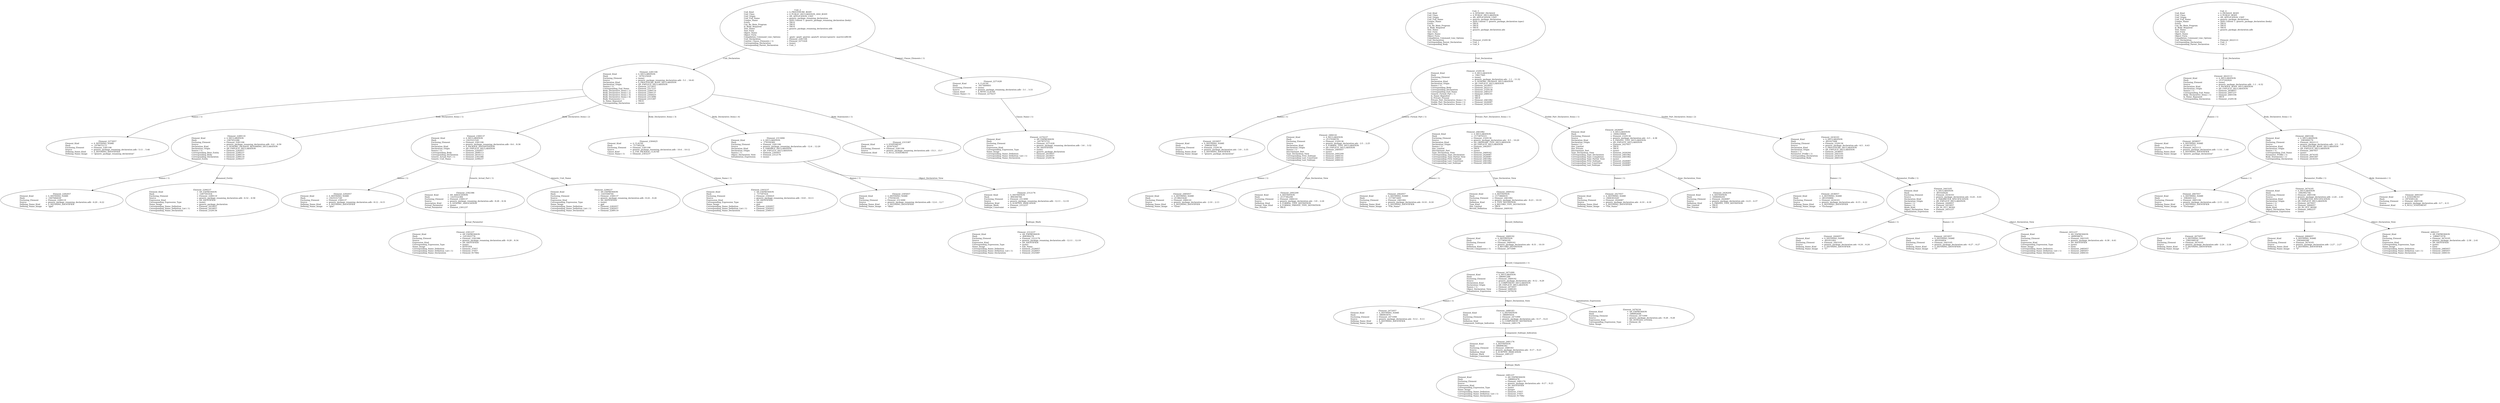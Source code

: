 digraph "generic_package_renaming_declaration.adt" {
  Unit_2 -> Element_2281106
      [ label=Unit_Declaration ];
  Unit_2 -> Element_2271428
      [ label="Context_Clause_Elements ( 1)" ];
  Unit_2
      [ label=<<TABLE BORDER="0" CELLBORDER="0" CELLSPACING="0" CELLPADDING="0"> 
          <TR><TD COLSPAN="3">Unit_2</TD></TR>
          <TR><TD ALIGN="LEFT">Unit_Kind   </TD><TD> = </TD><TD ALIGN="LEFT">A_PROCEDURE_BODY</TD></TR>
          <TR><TD ALIGN="LEFT">Unit_Class   </TD><TD> = </TD><TD ALIGN="LEFT">A_PUBLIC_DECLARATION_AND_BODY</TD></TR>
          <TR><TD ALIGN="LEFT">Unit_Origin   </TD><TD> = </TD><TD ALIGN="LEFT">AN_APPLICATION_UNIT</TD></TR>
          <TR><TD ALIGN="LEFT">Unit_Full_Name    </TD><TD> = </TD><TD ALIGN="LEFT">generic_package_renaming_declaration</TD></TR>
          <TR><TD ALIGN="LEFT">Unique_Name   </TD><TD> = </TD><TD ALIGN="LEFT">ASIS Context 1: generic_package_renaming_declaration (body)</TD></TR>
          <TR><TD ALIGN="LEFT">Exists  </TD><TD> = </TD><TD ALIGN="LEFT">TRUE</TD></TR>
          <TR><TD ALIGN="LEFT">Can_Be_Main_Program     </TD><TD> = </TD><TD ALIGN="LEFT">TRUE</TD></TR>
          <TR><TD ALIGN="LEFT">Is_Body_Required     </TD><TD> = </TD><TD ALIGN="LEFT">TRUE</TD></TR>
          <TR><TD ALIGN="LEFT">Text_Name   </TD><TD> = </TD><TD ALIGN="LEFT">generic_package_renaming_declaration.adb</TD></TR>
          <TR><TD ALIGN="LEFT">Text_Form   </TD><TD> = </TD><TD ALIGN="LEFT"></TD></TR>
          <TR><TD ALIGN="LEFT">Object_Name   </TD><TD> = </TD><TD ALIGN="LEFT"></TD></TR>
          <TR><TD ALIGN="LEFT">Object_Form   </TD><TD> = </TD><TD ALIGN="LEFT"></TD></TR>
          <TR><TD ALIGN="LEFT">Compilation_Command_Line_Options         </TD><TD> = </TD><TD ALIGN="LEFT">-gnatc -gnatt -gnatws -gnatyN -mtune=generic -march=x86-64</TD></TR>
          <TR><TD ALIGN="LEFT">Unit_Declaration     </TD><TD> = </TD><TD ALIGN="LEFT">Element_2281106</TD></TR>
          <TR><TD ALIGN="LEFT">Context_Clause_Elements ( 1)        </TD><TD> = </TD><TD ALIGN="LEFT">Element_2271428</TD></TR>
          <TR><TD ALIGN="LEFT">Corresponding_Declaration       </TD><TD> = </TD><TD ALIGN="LEFT">(none)</TD></TR>
          <TR><TD ALIGN="LEFT">Corresponding_Parent_Declaration         </TD><TD> = </TD><TD ALIGN="LEFT">Unit_1</TD></TR>
          </TABLE>> ];
  Element_2271428 -> Element_2270237
      [ label="Clause_Name ( 1)" ];
  Element_2271428
      [ label=<<TABLE BORDER="0" CELLBORDER="0" CELLSPACING="0" CELLPADDING="0"> 
          <TR><TD COLSPAN="3">Element_2271428</TD></TR>
          <TR><TD ALIGN="LEFT">Element_Kind    </TD><TD> = </TD><TD ALIGN="LEFT">A_CLAUSE</TD></TR>
          <TR><TD ALIGN="LEFT">Hash  </TD><TD> = </TD><TD ALIGN="LEFT"> 1617609493</TD></TR>
          <TR><TD ALIGN="LEFT">Enclosing_Element     </TD><TD> = </TD><TD ALIGN="LEFT">(none)</TD></TR>
          <TR><TD ALIGN="LEFT">Source  </TD><TD> = </TD><TD ALIGN="LEFT">generic_package_renaming_declaration.adb - 3:1 .. 3:33</TD></TR>
          <TR><TD ALIGN="LEFT">Clause_Kind   </TD><TD> = </TD><TD ALIGN="LEFT">A_WITH_CLAUSE</TD></TR>
          <TR><TD ALIGN="LEFT">Clause_Name ( 1)     </TD><TD> = </TD><TD ALIGN="LEFT">Element_2270237</TD></TR>
          </TABLE>> ];
  Element_2270237
      [ label=<<TABLE BORDER="0" CELLBORDER="0" CELLSPACING="0" CELLPADDING="0"> 
          <TR><TD COLSPAN="3">Element_2270237</TD></TR>
          <TR><TD ALIGN="LEFT">Element_Kind    </TD><TD> = </TD><TD ALIGN="LEFT">AN_EXPRESSION</TD></TR>
          <TR><TD ALIGN="LEFT">Hash  </TD><TD> = </TD><TD ALIGN="LEFT"> 1617875733</TD></TR>
          <TR><TD ALIGN="LEFT">Enclosing_Element     </TD><TD> = </TD><TD ALIGN="LEFT">Element_2271428</TD></TR>
          <TR><TD ALIGN="LEFT">Source  </TD><TD> = </TD><TD ALIGN="LEFT">generic_package_renaming_declaration.adb - 3:6 .. 3:32</TD></TR>
          <TR><TD ALIGN="LEFT">Expression_Kind    </TD><TD> = </TD><TD ALIGN="LEFT">AN_IDENTIFIER</TD></TR>
          <TR><TD ALIGN="LEFT">Corresponding_Expression_Type        </TD><TD> = </TD><TD ALIGN="LEFT">(none)</TD></TR>
          <TR><TD ALIGN="LEFT">Name_Image   </TD><TD> = </TD><TD ALIGN="LEFT">generic_package_declaration</TD></TR>
          <TR><TD ALIGN="LEFT">Corresponding_Name_Definition        </TD><TD> = </TD><TD ALIGN="LEFT">Element_2410057</TD></TR>
          <TR><TD ALIGN="LEFT">Corresponding_Name_Definition_List ( 1)          </TD><TD> = </TD><TD ALIGN="LEFT">Element_2410057</TD></TR>
          <TR><TD ALIGN="LEFT">Corresponding_Name_Declaration        </TD><TD> = </TD><TD ALIGN="LEFT">Element_2329136</TD></TR>
          </TABLE>> ];
  Element_2281106 -> Element_2273057
      [ label="Names ( 1)" ];
  Element_2281106 -> Element_2289119
      [ label="Body_Declarative_Items ( 1)" ];
  Element_2281106 -> Element_2300137
      [ label="Body_Declarative_Items ( 2)" ];
  Element_2281106 -> Element_2304425
      [ label="Body_Declarative_Items ( 3)" ];
  Element_2281106 -> Element_2313090
      [ label="Body_Declarative_Items ( 4)" ];
  Element_2281106 -> Element_2315387
      [ label="Body_Statements ( 1)" ];
  Element_2281106
      [ label=<<TABLE BORDER="0" CELLBORDER="0" CELLSPACING="0" CELLPADDING="0"> 
          <TR><TD COLSPAN="3">Element_2281106</TD></TR>
          <TR><TD ALIGN="LEFT">Element_Kind    </TD><TD> = </TD><TD ALIGN="LEFT">A_DECLARATION</TD></TR>
          <TR><TD ALIGN="LEFT">Hash  </TD><TD> = </TD><TD ALIGN="LEFT"> 1479125029</TD></TR>
          <TR><TD ALIGN="LEFT">Enclosing_Element     </TD><TD> = </TD><TD ALIGN="LEFT">(none)</TD></TR>
          <TR><TD ALIGN="LEFT">Source  </TD><TD> = </TD><TD ALIGN="LEFT">generic_package_renaming_declaration.adb - 5:1 .. 16:41</TD></TR>
          <TR><TD ALIGN="LEFT">Declaration_Kind     </TD><TD> = </TD><TD ALIGN="LEFT">A_PROCEDURE_BODY_DECLARATION</TD></TR>
          <TR><TD ALIGN="LEFT">Declaration_Origin     </TD><TD> = </TD><TD ALIGN="LEFT">AN_EXPLICIT_DECLARATION</TD></TR>
          <TR><TD ALIGN="LEFT">Names ( 1)   </TD><TD> = </TD><TD ALIGN="LEFT">Element_2273057</TD></TR>
          <TR><TD ALIGN="LEFT">Corresponding_End_Name      </TD><TD> = </TD><TD ALIGN="LEFT">Element_2317237</TD></TR>
          <TR><TD ALIGN="LEFT">Body_Declarative_Items ( 1)       </TD><TD> = </TD><TD ALIGN="LEFT">Element_2289119</TD></TR>
          <TR><TD ALIGN="LEFT">Body_Declarative_Items ( 2)       </TD><TD> = </TD><TD ALIGN="LEFT">Element_2300137</TD></TR>
          <TR><TD ALIGN="LEFT">Body_Declarative_Items ( 3)       </TD><TD> = </TD><TD ALIGN="LEFT">Element_2304425</TD></TR>
          <TR><TD ALIGN="LEFT">Body_Declarative_Items ( 4)       </TD><TD> = </TD><TD ALIGN="LEFT">Element_2313090</TD></TR>
          <TR><TD ALIGN="LEFT">Body_Statements ( 1)      </TD><TD> = </TD><TD ALIGN="LEFT">Element_2315387</TD></TR>
          <TR><TD ALIGN="LEFT">Is_Name_Repeated     </TD><TD> = </TD><TD ALIGN="LEFT">TRUE</TD></TR>
          <TR><TD ALIGN="LEFT">Corresponding_Declaration       </TD><TD> = </TD><TD ALIGN="LEFT">(none)</TD></TR>
          </TABLE>> ];
  Element_2273057
      [ label=<<TABLE BORDER="0" CELLBORDER="0" CELLSPACING="0" CELLPADDING="0"> 
          <TR><TD COLSPAN="3">Element_2273057</TD></TR>
          <TR><TD ALIGN="LEFT">Element_Kind    </TD><TD> = </TD><TD ALIGN="LEFT">A_DEFINING_NAME</TD></TR>
          <TR><TD ALIGN="LEFT">Hash  </TD><TD> = </TD><TD ALIGN="LEFT"> 1479075173</TD></TR>
          <TR><TD ALIGN="LEFT">Enclosing_Element     </TD><TD> = </TD><TD ALIGN="LEFT">Element_2281106</TD></TR>
          <TR><TD ALIGN="LEFT">Source  </TD><TD> = </TD><TD ALIGN="LEFT">generic_package_renaming_declaration.adb - 5:11 .. 5:46</TD></TR>
          <TR><TD ALIGN="LEFT">Defining_Name_Kind     </TD><TD> = </TD><TD ALIGN="LEFT">A_DEFINING_IDENTIFIER</TD></TR>
          <TR><TD ALIGN="LEFT">Defining_Name_Image     </TD><TD> = </TD><TD ALIGN="LEFT">"generic_package_renaming_declaration"</TD></TR>
          </TABLE>> ];
  Element_2289119 -> Element_2282057
      [ label="Names ( 1)" ];
  Element_2289119 -> Element_2290237
      [ label=Renamed_Entity ];
  Element_2289119
      [ label=<<TABLE BORDER="0" CELLBORDER="0" CELLSPACING="0" CELLPADDING="0"> 
          <TR><TD COLSPAN="3">Element_2289119</TD></TR>
          <TR><TD ALIGN="LEFT">Element_Kind    </TD><TD> = </TD><TD ALIGN="LEFT">A_DECLARATION</TD></TR>
          <TR><TD ALIGN="LEFT">Hash  </TD><TD> = </TD><TD ALIGN="LEFT">-1407652286</TD></TR>
          <TR><TD ALIGN="LEFT">Enclosing_Element     </TD><TD> = </TD><TD ALIGN="LEFT">Element_2281106</TD></TR>
          <TR><TD ALIGN="LEFT">Source  </TD><TD> = </TD><TD ALIGN="LEFT">generic_package_renaming_declaration.adb - 6:4 .. 6:59</TD></TR>
          <TR><TD ALIGN="LEFT">Declaration_Kind     </TD><TD> = </TD><TD ALIGN="LEFT">A_GENERIC_PACKAGE_RENAMING_DECLARATION</TD></TR>
          <TR><TD ALIGN="LEFT">Declaration_Origin     </TD><TD> = </TD><TD ALIGN="LEFT">AN_EXPLICIT_DECLARATION</TD></TR>
          <TR><TD ALIGN="LEFT">Names ( 1)   </TD><TD> = </TD><TD ALIGN="LEFT">Element_2282057</TD></TR>
          <TR><TD ALIGN="LEFT">Corresponding_Base_Entity       </TD><TD> = </TD><TD ALIGN="LEFT">Element_2290237</TD></TR>
          <TR><TD ALIGN="LEFT">Corresponding_Body     </TD><TD> = </TD><TD ALIGN="LEFT">Element_2289119</TD></TR>
          <TR><TD ALIGN="LEFT">Corresponding_Declaration       </TD><TD> = </TD><TD ALIGN="LEFT">Element_2289119</TD></TR>
          <TR><TD ALIGN="LEFT">Renamed_Entity    </TD><TD> = </TD><TD ALIGN="LEFT">Element_2290237</TD></TR>
          </TABLE>> ];
  Element_2282057
      [ label=<<TABLE BORDER="0" CELLBORDER="0" CELLSPACING="0" CELLPADDING="0"> 
          <TR><TD COLSPAN="3">Element_2282057</TD></TR>
          <TR><TD ALIGN="LEFT">Element_Kind    </TD><TD> = </TD><TD ALIGN="LEFT">A_DEFINING_NAME</TD></TR>
          <TR><TD ALIGN="LEFT">Hash  </TD><TD> = </TD><TD ALIGN="LEFT">-1407684030</TD></TR>
          <TR><TD ALIGN="LEFT">Enclosing_Element     </TD><TD> = </TD><TD ALIGN="LEFT">Element_2289119</TD></TR>
          <TR><TD ALIGN="LEFT">Source  </TD><TD> = </TD><TD ALIGN="LEFT">generic_package_renaming_declaration.adb - 6:20 .. 6:22</TD></TR>
          <TR><TD ALIGN="LEFT">Defining_Name_Kind     </TD><TD> = </TD><TD ALIGN="LEFT">A_DEFINING_IDENTIFIER</TD></TR>
          <TR><TD ALIGN="LEFT">Defining_Name_Image     </TD><TD> = </TD><TD ALIGN="LEFT">"gpd"</TD></TR>
          </TABLE>> ];
  Element_2290237
      [ label=<<TABLE BORDER="0" CELLBORDER="0" CELLSPACING="0" CELLPADDING="0"> 
          <TR><TD COLSPAN="3">Element_2290237</TD></TR>
          <TR><TD ALIGN="LEFT">Element_Kind    </TD><TD> = </TD><TD ALIGN="LEFT">AN_EXPRESSION</TD></TR>
          <TR><TD ALIGN="LEFT">Hash  </TD><TD> = </TD><TD ALIGN="LEFT">-1407591934</TD></TR>
          <TR><TD ALIGN="LEFT">Enclosing_Element     </TD><TD> = </TD><TD ALIGN="LEFT">Element_2289119</TD></TR>
          <TR><TD ALIGN="LEFT">Source  </TD><TD> = </TD><TD ALIGN="LEFT">generic_package_renaming_declaration.adb - 6:32 .. 6:58</TD></TR>
          <TR><TD ALIGN="LEFT">Expression_Kind    </TD><TD> = </TD><TD ALIGN="LEFT">AN_IDENTIFIER</TD></TR>
          <TR><TD ALIGN="LEFT">Corresponding_Expression_Type        </TD><TD> = </TD><TD ALIGN="LEFT">(none)</TD></TR>
          <TR><TD ALIGN="LEFT">Name_Image   </TD><TD> = </TD><TD ALIGN="LEFT">generic_package_declaration</TD></TR>
          <TR><TD ALIGN="LEFT">Corresponding_Name_Definition        </TD><TD> = </TD><TD ALIGN="LEFT">Element_2410057</TD></TR>
          <TR><TD ALIGN="LEFT">Corresponding_Name_Definition_List ( 1)          </TD><TD> = </TD><TD ALIGN="LEFT">Element_2410057</TD></TR>
          <TR><TD ALIGN="LEFT">Corresponding_Name_Declaration        </TD><TD> = </TD><TD ALIGN="LEFT">Element_2329136</TD></TR>
          </TABLE>> ];
  Element_2300137 -> Element_2292057
      [ label="Names ( 1)" ];
  Element_2300137 -> Element_2302386
      [ label="Generic_Actual_Part ( 1)" ];
  Element_2300137 -> Element_2299237
      [ label=Generic_Unit_Name ];
  Element_2300137
      [ label=<<TABLE BORDER="0" CELLBORDER="0" CELLSPACING="0" CELLPADDING="0"> 
          <TR><TD COLSPAN="3">Element_2300137</TD></TR>
          <TR><TD ALIGN="LEFT">Element_Kind    </TD><TD> = </TD><TD ALIGN="LEFT">A_DECLARATION</TD></TR>
          <TR><TD ALIGN="LEFT">Hash  </TD><TD> = </TD><TD ALIGN="LEFT">-1425521520</TD></TR>
          <TR><TD ALIGN="LEFT">Enclosing_Element     </TD><TD> = </TD><TD ALIGN="LEFT">Element_2281106</TD></TR>
          <TR><TD ALIGN="LEFT">Source  </TD><TD> = </TD><TD ALIGN="LEFT">generic_package_renaming_declaration.adb - 8:4 .. 8:36</TD></TR>
          <TR><TD ALIGN="LEFT">Declaration_Kind     </TD><TD> = </TD><TD ALIGN="LEFT">A_PACKAGE_INSTANTIATION</TD></TR>
          <TR><TD ALIGN="LEFT">Declaration_Origin     </TD><TD> = </TD><TD ALIGN="LEFT">AN_EXPLICIT_DECLARATION</TD></TR>
          <TR><TD ALIGN="LEFT">Names ( 1)   </TD><TD> = </TD><TD ALIGN="LEFT">Element_2292057</TD></TR>
          <TR><TD ALIGN="LEFT">Corresponding_Body     </TD><TD> = </TD><TD ALIGN="LEFT">Element_2699113</TD></TR>
          <TR><TD ALIGN="LEFT">Corresponding_Declaration       </TD><TD> = </TD><TD ALIGN="LEFT">Element_2610112</TD></TR>
          <TR><TD ALIGN="LEFT">Generic_Actual_Part ( 1)       </TD><TD> = </TD><TD ALIGN="LEFT">Element_2302386</TD></TR>
          <TR><TD ALIGN="LEFT">Generic_Unit_Name     </TD><TD> = </TD><TD ALIGN="LEFT">Element_2299237</TD></TR>
          </TABLE>> ];
  Element_2292057
      [ label=<<TABLE BORDER="0" CELLBORDER="0" CELLSPACING="0" CELLPADDING="0"> 
          <TR><TD COLSPAN="3">Element_2292057</TD></TR>
          <TR><TD ALIGN="LEFT">Element_Kind    </TD><TD> = </TD><TD ALIGN="LEFT">A_DEFINING_NAME</TD></TR>
          <TR><TD ALIGN="LEFT">Hash  </TD><TD> = </TD><TD ALIGN="LEFT">-1425531728</TD></TR>
          <TR><TD ALIGN="LEFT">Enclosing_Element     </TD><TD> = </TD><TD ALIGN="LEFT">Element_2300137</TD></TR>
          <TR><TD ALIGN="LEFT">Source  </TD><TD> = </TD><TD ALIGN="LEFT">generic_package_renaming_declaration.adb - 8:12 .. 8:15</TD></TR>
          <TR><TD ALIGN="LEFT">Defining_Name_Kind     </TD><TD> = </TD><TD ALIGN="LEFT">A_DEFINING_IDENTIFIER</TD></TR>
          <TR><TD ALIGN="LEFT">Defining_Name_Image     </TD><TD> = </TD><TD ALIGN="LEFT">"gint"</TD></TR>
          </TABLE>> ];
  Element_2299237
      [ label=<<TABLE BORDER="0" CELLBORDER="0" CELLSPACING="0" CELLPADDING="0"> 
          <TR><TD COLSPAN="3">Element_2299237</TD></TR>
          <TR><TD ALIGN="LEFT">Element_Kind    </TD><TD> = </TD><TD ALIGN="LEFT">AN_EXPRESSION</TD></TR>
          <TR><TD ALIGN="LEFT">Hash  </TD><TD> = </TD><TD ALIGN="LEFT">-1425508704</TD></TR>
          <TR><TD ALIGN="LEFT">Enclosing_Element     </TD><TD> = </TD><TD ALIGN="LEFT">Element_2300137</TD></TR>
          <TR><TD ALIGN="LEFT">Source  </TD><TD> = </TD><TD ALIGN="LEFT">generic_package_renaming_declaration.adb - 8:24 .. 8:26</TD></TR>
          <TR><TD ALIGN="LEFT">Expression_Kind    </TD><TD> = </TD><TD ALIGN="LEFT">AN_IDENTIFIER</TD></TR>
          <TR><TD ALIGN="LEFT">Corresponding_Expression_Type        </TD><TD> = </TD><TD ALIGN="LEFT">(none)</TD></TR>
          <TR><TD ALIGN="LEFT">Name_Image   </TD><TD> = </TD><TD ALIGN="LEFT">gpd</TD></TR>
          <TR><TD ALIGN="LEFT">Corresponding_Name_Definition        </TD><TD> = </TD><TD ALIGN="LEFT">Element_2282057</TD></TR>
          <TR><TD ALIGN="LEFT">Corresponding_Name_Definition_List ( 1)          </TD><TD> = </TD><TD ALIGN="LEFT">Element_2282057</TD></TR>
          <TR><TD ALIGN="LEFT">Corresponding_Name_Declaration        </TD><TD> = </TD><TD ALIGN="LEFT">Element_2289119</TD></TR>
          </TABLE>> ];
  Element_2302386 -> Element_2301237
      [ label=Actual_Parameter ];
  Element_2302386
      [ label=<<TABLE BORDER="0" CELLBORDER="0" CELLSPACING="0" CELLPADDING="0"> 
          <TR><TD COLSPAN="3">Element_2302386</TD></TR>
          <TR><TD ALIGN="LEFT">Element_Kind    </TD><TD> = </TD><TD ALIGN="LEFT">AN_ASSOCIATION</TD></TR>
          <TR><TD ALIGN="LEFT">Hash  </TD><TD> = </TD><TD ALIGN="LEFT">-1425522384</TD></TR>
          <TR><TD ALIGN="LEFT">Enclosing_Element     </TD><TD> = </TD><TD ALIGN="LEFT">Element_2300137</TD></TR>
          <TR><TD ALIGN="LEFT">Source  </TD><TD> = </TD><TD ALIGN="LEFT">generic_package_renaming_declaration.adb - 8:28 .. 8:34</TD></TR>
          <TR><TD ALIGN="LEFT">Association_Kind     </TD><TD> = </TD><TD ALIGN="LEFT">A_GENERIC_ASSOCIATION</TD></TR>
          <TR><TD ALIGN="LEFT">Formal_Parameter     </TD><TD> = </TD><TD ALIGN="LEFT">(none)</TD></TR>
          <TR><TD ALIGN="LEFT">Actual_Parameter     </TD><TD> = </TD><TD ALIGN="LEFT">Element_2301237</TD></TR>
          </TABLE>> ];
  Element_2301237
      [ label=<<TABLE BORDER="0" CELLBORDER="0" CELLSPACING="0" CELLPADDING="0"> 
          <TR><TD COLSPAN="3">Element_2301237</TD></TR>
          <TR><TD ALIGN="LEFT">Element_Kind    </TD><TD> = </TD><TD ALIGN="LEFT">AN_EXPRESSION</TD></TR>
          <TR><TD ALIGN="LEFT">Hash  </TD><TD> = </TD><TD ALIGN="LEFT">-1412925776</TD></TR>
          <TR><TD ALIGN="LEFT">Enclosing_Element     </TD><TD> = </TD><TD ALIGN="LEFT">Element_2302386</TD></TR>
          <TR><TD ALIGN="LEFT">Source  </TD><TD> = </TD><TD ALIGN="LEFT">generic_package_renaming_declaration.adb - 8:28 .. 8:34</TD></TR>
          <TR><TD ALIGN="LEFT">Expression_Kind    </TD><TD> = </TD><TD ALIGN="LEFT">AN_IDENTIFIER</TD></TR>
          <TR><TD ALIGN="LEFT">Corresponding_Expression_Type        </TD><TD> = </TD><TD ALIGN="LEFT">(none)</TD></TR>
          <TR><TD ALIGN="LEFT">Name_Image   </TD><TD> = </TD><TD ALIGN="LEFT">INTEGER</TD></TR>
          <TR><TD ALIGN="LEFT">Corresponding_Name_Definition        </TD><TD> = </TD><TD ALIGN="LEFT">Element_37057</TD></TR>
          <TR><TD ALIGN="LEFT">Corresponding_Name_Definition_List ( 1)          </TD><TD> = </TD><TD ALIGN="LEFT">Element_37057</TD></TR>
          <TR><TD ALIGN="LEFT">Corresponding_Name_Declaration        </TD><TD> = </TD><TD ALIGN="LEFT">Element_917082</TD></TR>
          </TABLE>> ];
  Element_2304425 -> Element_2303237
      [ label="Clause_Name ( 1)" ];
  Element_2304425
      [ label=<<TABLE BORDER="0" CELLBORDER="0" CELLSPACING="0" CELLPADDING="0"> 
          <TR><TD COLSPAN="3">Element_2304425</TD></TR>
          <TR><TD ALIGN="LEFT">Element_Kind    </TD><TD> = </TD><TD ALIGN="LEFT">A_CLAUSE</TD></TR>
          <TR><TD ALIGN="LEFT">Hash  </TD><TD> = </TD><TD ALIGN="LEFT"> 717395236</TD></TR>
          <TR><TD ALIGN="LEFT">Enclosing_Element     </TD><TD> = </TD><TD ALIGN="LEFT">Element_2281106</TD></TR>
          <TR><TD ALIGN="LEFT">Source  </TD><TD> = </TD><TD ALIGN="LEFT">generic_package_renaming_declaration.adb - 10:4 .. 10:12</TD></TR>
          <TR><TD ALIGN="LEFT">Clause_Kind   </TD><TD> = </TD><TD ALIGN="LEFT">A_USE_PACKAGE_CLAUSE</TD></TR>
          <TR><TD ALIGN="LEFT">Clause_Name ( 1)     </TD><TD> = </TD><TD ALIGN="LEFT">Element_2303237</TD></TR>
          </TABLE>> ];
  Element_2303237
      [ label=<<TABLE BORDER="0" CELLBORDER="0" CELLSPACING="0" CELLPADDING="0"> 
          <TR><TD COLSPAN="3">Element_2303237</TD></TR>
          <TR><TD ALIGN="LEFT">Element_Kind    </TD><TD> = </TD><TD ALIGN="LEFT">AN_EXPRESSION</TD></TR>
          <TR><TD ALIGN="LEFT">Hash  </TD><TD> = </TD><TD ALIGN="LEFT"> 717397416</TD></TR>
          <TR><TD ALIGN="LEFT">Enclosing_Element     </TD><TD> = </TD><TD ALIGN="LEFT">Element_2304425</TD></TR>
          <TR><TD ALIGN="LEFT">Source  </TD><TD> = </TD><TD ALIGN="LEFT">generic_package_renaming_declaration.adb - 10:8 .. 10:11</TD></TR>
          <TR><TD ALIGN="LEFT">Expression_Kind    </TD><TD> = </TD><TD ALIGN="LEFT">AN_IDENTIFIER</TD></TR>
          <TR><TD ALIGN="LEFT">Corresponding_Expression_Type        </TD><TD> = </TD><TD ALIGN="LEFT">(none)</TD></TR>
          <TR><TD ALIGN="LEFT">Name_Image   </TD><TD> = </TD><TD ALIGN="LEFT">gint</TD></TR>
          <TR><TD ALIGN="LEFT">Corresponding_Name_Definition        </TD><TD> = </TD><TD ALIGN="LEFT">Element_2292057</TD></TR>
          <TR><TD ALIGN="LEFT">Corresponding_Name_Definition_List ( 1)          </TD><TD> = </TD><TD ALIGN="LEFT">Element_2292057</TD></TR>
          <TR><TD ALIGN="LEFT">Corresponding_Name_Declaration        </TD><TD> = </TD><TD ALIGN="LEFT">Element_2300137</TD></TR>
          </TABLE>> ];
  Element_2313090 -> Element_2305057
      [ label="Names ( 1)" ];
  Element_2313090 -> Element_2312176
      [ label=Object_Declaration_View ];
  Element_2313090
      [ label=<<TABLE BORDER="0" CELLBORDER="0" CELLSPACING="0" CELLPADDING="0"> 
          <TR><TD COLSPAN="3">Element_2313090</TD></TR>
          <TR><TD ALIGN="LEFT">Element_Kind    </TD><TD> = </TD><TD ALIGN="LEFT">A_DECLARATION</TD></TR>
          <TR><TD ALIGN="LEFT">Hash  </TD><TD> = </TD><TD ALIGN="LEFT"> 179356369</TD></TR>
          <TR><TD ALIGN="LEFT">Enclosing_Element     </TD><TD> = </TD><TD ALIGN="LEFT">Element_2281106</TD></TR>
          <TR><TD ALIGN="LEFT">Source  </TD><TD> = </TD><TD ALIGN="LEFT">generic_package_renaming_declaration.adb - 12:4 .. 12:20</TD></TR>
          <TR><TD ALIGN="LEFT">Declaration_Kind     </TD><TD> = </TD><TD ALIGN="LEFT">A_VARIABLE_DECLARATION</TD></TR>
          <TR><TD ALIGN="LEFT">Declaration_Origin     </TD><TD> = </TD><TD ALIGN="LEFT">AN_EXPLICIT_DECLARATION</TD></TR>
          <TR><TD ALIGN="LEFT">Names ( 1)   </TD><TD> = </TD><TD ALIGN="LEFT">Element_2305057</TD></TR>
          <TR><TD ALIGN="LEFT">Object_Declaration_View      </TD><TD> = </TD><TD ALIGN="LEFT">Element_2312176</TD></TR>
          <TR><TD ALIGN="LEFT">Initialization_Expression       </TD><TD> = </TD><TD ALIGN="LEFT">(none)</TD></TR>
          </TABLE>> ];
  Element_2305057
      [ label=<<TABLE BORDER="0" CELLBORDER="0" CELLSPACING="0" CELLPADDING="0"> 
          <TR><TD COLSPAN="3">Element_2305057</TD></TR>
          <TR><TD ALIGN="LEFT">Element_Kind    </TD><TD> = </TD><TD ALIGN="LEFT">A_DEFINING_NAME</TD></TR>
          <TR><TD ALIGN="LEFT">Hash  </TD><TD> = </TD><TD ALIGN="LEFT"> 179356105</TD></TR>
          <TR><TD ALIGN="LEFT">Enclosing_Element     </TD><TD> = </TD><TD ALIGN="LEFT">Element_2313090</TD></TR>
          <TR><TD ALIGN="LEFT">Source  </TD><TD> = </TD><TD ALIGN="LEFT">generic_package_renaming_declaration.adb - 12:4 .. 12:7</TD></TR>
          <TR><TD ALIGN="LEFT">Defining_Name_Kind     </TD><TD> = </TD><TD ALIGN="LEFT">A_DEFINING_IDENTIFIER</TD></TR>
          <TR><TD ALIGN="LEFT">Defining_Name_Image     </TD><TD> = </TD><TD ALIGN="LEFT">"data"</TD></TR>
          </TABLE>> ];
  Element_2312176 -> Element_2312237
      [ label=Subtype_Mark ];
  Element_2312176
      [ label=<<TABLE BORDER="0" CELLBORDER="0" CELLSPACING="0" CELLPADDING="0"> 
          <TR><TD COLSPAN="3">Element_2312176</TD></TR>
          <TR><TD ALIGN="LEFT">Element_Kind    </TD><TD> = </TD><TD ALIGN="LEFT">A_DEFINITION</TD></TR>
          <TR><TD ALIGN="LEFT">Hash  </TD><TD> = </TD><TD ALIGN="LEFT">-894384766</TD></TR>
          <TR><TD ALIGN="LEFT">Enclosing_Element     </TD><TD> = </TD><TD ALIGN="LEFT">Element_2313090</TD></TR>
          <TR><TD ALIGN="LEFT">Source  </TD><TD> = </TD><TD ALIGN="LEFT">generic_package_renaming_declaration.adb - 12:11 .. 12:19</TD></TR>
          <TR><TD ALIGN="LEFT">Definition_Kind    </TD><TD> = </TD><TD ALIGN="LEFT">A_SUBTYPE_INDICATION</TD></TR>
          <TR><TD ALIGN="LEFT">Subtype_Mark    </TD><TD> = </TD><TD ALIGN="LEFT">Element_2312237</TD></TR>
          <TR><TD ALIGN="LEFT">Subtype_Constraint     </TD><TD> = </TD><TD ALIGN="LEFT">(none)</TD></TR>
          </TABLE>> ];
  Element_2312237
      [ label=<<TABLE BORDER="0" CELLBORDER="0" CELLSPACING="0" CELLPADDING="0"> 
          <TR><TD COLSPAN="3">Element_2312237</TD></TR>
          <TR><TD ALIGN="LEFT">Element_Kind    </TD><TD> = </TD><TD ALIGN="LEFT">AN_EXPRESSION</TD></TR>
          <TR><TD ALIGN="LEFT">Hash  </TD><TD> = </TD><TD ALIGN="LEFT">-894384278</TD></TR>
          <TR><TD ALIGN="LEFT">Enclosing_Element     </TD><TD> = </TD><TD ALIGN="LEFT">Element_2312176</TD></TR>
          <TR><TD ALIGN="LEFT">Source  </TD><TD> = </TD><TD ALIGN="LEFT">generic_package_renaming_declaration.adb - 12:11 .. 12:19</TD></TR>
          <TR><TD ALIGN="LEFT">Expression_Kind    </TD><TD> = </TD><TD ALIGN="LEFT">AN_IDENTIFIER</TD></TR>
          <TR><TD ALIGN="LEFT">Corresponding_Expression_Type        </TD><TD> = </TD><TD ALIGN="LEFT">(none)</TD></TR>
          <TR><TD ALIGN="LEFT">Name_Image   </TD><TD> = </TD><TD ALIGN="LEFT">File_Name</TD></TR>
          <TR><TD ALIGN="LEFT">Corresponding_Name_Definition        </TD><TD> = </TD><TD ALIGN="LEFT">Element_2526057</TD></TR>
          <TR><TD ALIGN="LEFT">Corresponding_Name_Definition_List ( 1)          </TD><TD> = </TD><TD ALIGN="LEFT">Element_2526057</TD></TR>
          <TR><TD ALIGN="LEFT">Corresponding_Name_Declaration        </TD><TD> = </TD><TD ALIGN="LEFT">Element_2525087</TD></TR>
          </TABLE>> ];
  Element_2315387
      [ label=<<TABLE BORDER="0" CELLBORDER="0" CELLSPACING="0" CELLPADDING="0"> 
          <TR><TD COLSPAN="3">Element_2315387</TD></TR>
          <TR><TD ALIGN="LEFT">Element_Kind    </TD><TD> = </TD><TD ALIGN="LEFT">A_STATEMENT</TD></TR>
          <TR><TD ALIGN="LEFT">Hash  </TD><TD> = </TD><TD ALIGN="LEFT"> 425074307</TD></TR>
          <TR><TD ALIGN="LEFT">Enclosing_Element     </TD><TD> = </TD><TD ALIGN="LEFT">Element_2281106</TD></TR>
          <TR><TD ALIGN="LEFT">Source  </TD><TD> = </TD><TD ALIGN="LEFT">generic_package_renaming_declaration.adb - 15:3 .. 15:7</TD></TR>
          <TR><TD ALIGN="LEFT">Statement_Kind    </TD><TD> = </TD><TD ALIGN="LEFT">A_NULL_STATEMENT</TD></TR>
          </TABLE>> ];
  Unit_3 -> Element_2329136
      [ label=Unit_Declaration ];
  Unit_3
      [ label=<<TABLE BORDER="0" CELLBORDER="0" CELLSPACING="0" CELLPADDING="0"> 
          <TR><TD COLSPAN="3">Unit_3</TD></TR>
          <TR><TD ALIGN="LEFT">Unit_Kind   </TD><TD> = </TD><TD ALIGN="LEFT">A_GENERIC_PACKAGE</TD></TR>
          <TR><TD ALIGN="LEFT">Unit_Class   </TD><TD> = </TD><TD ALIGN="LEFT">A_PUBLIC_DECLARATION</TD></TR>
          <TR><TD ALIGN="LEFT">Unit_Origin   </TD><TD> = </TD><TD ALIGN="LEFT">AN_APPLICATION_UNIT</TD></TR>
          <TR><TD ALIGN="LEFT">Unit_Full_Name    </TD><TD> = </TD><TD ALIGN="LEFT">generic_package_declaration</TD></TR>
          <TR><TD ALIGN="LEFT">Unique_Name   </TD><TD> = </TD><TD ALIGN="LEFT">ASIS Context 1: generic_package_declaration (spec)</TD></TR>
          <TR><TD ALIGN="LEFT">Exists  </TD><TD> = </TD><TD ALIGN="LEFT">TRUE</TD></TR>
          <TR><TD ALIGN="LEFT">Can_Be_Main_Program     </TD><TD> = </TD><TD ALIGN="LEFT">TRUE</TD></TR>
          <TR><TD ALIGN="LEFT">Is_Body_Required     </TD><TD> = </TD><TD ALIGN="LEFT">TRUE</TD></TR>
          <TR><TD ALIGN="LEFT">Text_Name   </TD><TD> = </TD><TD ALIGN="LEFT">generic_package_declaration.ads</TD></TR>
          <TR><TD ALIGN="LEFT">Text_Form   </TD><TD> = </TD><TD ALIGN="LEFT"></TD></TR>
          <TR><TD ALIGN="LEFT">Object_Name   </TD><TD> = </TD><TD ALIGN="LEFT"></TD></TR>
          <TR><TD ALIGN="LEFT">Object_Form   </TD><TD> = </TD><TD ALIGN="LEFT"></TD></TR>
          <TR><TD ALIGN="LEFT">Compilation_Command_Line_Options         </TD><TD> = </TD><TD ALIGN="LEFT"></TD></TR>
          <TR><TD ALIGN="LEFT">Unit_Declaration     </TD><TD> = </TD><TD ALIGN="LEFT">Element_2329136</TD></TR>
          <TR><TD ALIGN="LEFT">Corresponding_Parent_Declaration         </TD><TD> = </TD><TD ALIGN="LEFT">Unit_1</TD></TR>
          <TR><TD ALIGN="LEFT">Corresponding_Body     </TD><TD> = </TD><TD ALIGN="LEFT">Unit_4</TD></TR>
          </TABLE>> ];
  Element_2329136 -> Element_2410057
      [ label="Names ( 1)" ];
  Element_2329136 -> Element_2484141
      [ label="Generic_Formal_Part ( 1)" ];
  Element_2329136 -> Element_2461082
      [ label="Private_Part_Declarative_Items ( 1)" ];
  Element_2329136 -> Element_2426087
      [ label="Visible_Part_Declarative_Items ( 1)" ];
  Element_2329136 -> Element_2434103
      [ label="Visible_Part_Declarative_Items ( 2)" ];
  Element_2329136
      [ label=<<TABLE BORDER="0" CELLBORDER="0" CELLSPACING="0" CELLPADDING="0"> 
          <TR><TD COLSPAN="3">Element_2329136</TD></TR>
          <TR><TD ALIGN="LEFT">Element_Kind    </TD><TD> = </TD><TD ALIGN="LEFT">A_DECLARATION</TD></TR>
          <TR><TD ALIGN="LEFT">Hash  </TD><TD> = </TD><TD ALIGN="LEFT"> 10617565</TD></TR>
          <TR><TD ALIGN="LEFT">Enclosing_Element     </TD><TD> = </TD><TD ALIGN="LEFT">(none)</TD></TR>
          <TR><TD ALIGN="LEFT">Source  </TD><TD> = </TD><TD ALIGN="LEFT">generic_package_declaration.ads - 1:1 .. 11:32</TD></TR>
          <TR><TD ALIGN="LEFT">Declaration_Kind     </TD><TD> = </TD><TD ALIGN="LEFT">A_GENERIC_PACKAGE_DECLARATION</TD></TR>
          <TR><TD ALIGN="LEFT">Declaration_Origin     </TD><TD> = </TD><TD ALIGN="LEFT">AN_EXPLICIT_DECLARATION</TD></TR>
          <TR><TD ALIGN="LEFT">Names ( 1)   </TD><TD> = </TD><TD ALIGN="LEFT">Element_2410057</TD></TR>
          <TR><TD ALIGN="LEFT">Corresponding_Body     </TD><TD> = </TD><TD ALIGN="LEFT">Element_2622113</TD></TR>
          <TR><TD ALIGN="LEFT">Corresponding_Declaration       </TD><TD> = </TD><TD ALIGN="LEFT">Element_2329136</TD></TR>
          <TR><TD ALIGN="LEFT">Corresponding_End_Name      </TD><TD> = </TD><TD ALIGN="LEFT">Element_2483237</TD></TR>
          <TR><TD ALIGN="LEFT">Generic_Formal_Part ( 1)       </TD><TD> = </TD><TD ALIGN="LEFT">Element_2484141</TD></TR>
          <TR><TD ALIGN="LEFT">Is_Name_Repeated     </TD><TD> = </TD><TD ALIGN="LEFT">TRUE</TD></TR>
          <TR><TD ALIGN="LEFT">Is_Private_Present     </TD><TD> = </TD><TD ALIGN="LEFT">TRUE</TD></TR>
          <TR><TD ALIGN="LEFT">Private_Part_Declarative_Items ( 1)         </TD><TD> = </TD><TD ALIGN="LEFT">Element_2461082</TD></TR>
          <TR><TD ALIGN="LEFT">Visible_Part_Declarative_Items ( 1)         </TD><TD> = </TD><TD ALIGN="LEFT">Element_2426087</TD></TR>
          <TR><TD ALIGN="LEFT">Visible_Part_Declarative_Items ( 2)         </TD><TD> = </TD><TD ALIGN="LEFT">Element_2434103</TD></TR>
          </TABLE>> ];
  Element_2484141 -> Element_2485057
      [ label="Names ( 1)" ];
  Element_2484141 -> Element_2492209
      [ label=Type_Declaration_View ];
  Element_2484141
      [ label=<<TABLE BORDER="0" CELLBORDER="0" CELLSPACING="0" CELLPADDING="0"> 
          <TR><TD COLSPAN="3">Element_2484141</TD></TR>
          <TR><TD ALIGN="LEFT">Element_Kind    </TD><TD> = </TD><TD ALIGN="LEFT">A_DECLARATION</TD></TR>
          <TR><TD ALIGN="LEFT">Hash  </TD><TD> = </TD><TD ALIGN="LEFT">-2137938578</TD></TR>
          <TR><TD ALIGN="LEFT">Enclosing_Element     </TD><TD> = </TD><TD ALIGN="LEFT">Element_2329136</TD></TR>
          <TR><TD ALIGN="LEFT">Source  </TD><TD> = </TD><TD ALIGN="LEFT">generic_package_declaration.ads - 2:5 .. 2:25</TD></TR>
          <TR><TD ALIGN="LEFT">Declaration_Kind     </TD><TD> = </TD><TD ALIGN="LEFT">A_FORMAL_TYPE_DECLARATION</TD></TR>
          <TR><TD ALIGN="LEFT">Declaration_Origin     </TD><TD> = </TD><TD ALIGN="LEFT">AN_EXPLICIT_DECLARATION</TD></TR>
          <TR><TD ALIGN="LEFT">Names ( 1)   </TD><TD> = </TD><TD ALIGN="LEFT">Element_2485057</TD></TR>
          <TR><TD ALIGN="LEFT">Discriminant_Part     </TD><TD> = </TD><TD ALIGN="LEFT">(none)</TD></TR>
          <TR><TD ALIGN="LEFT">Type_Declaration_View      </TD><TD> = </TD><TD ALIGN="LEFT">Element_2492209</TD></TR>
          <TR><TD ALIGN="LEFT">Corresponding_First_Subtype       </TD><TD> = </TD><TD ALIGN="LEFT">Element_2484141</TD></TR>
          <TR><TD ALIGN="LEFT">Corresponding_Last_Constraint        </TD><TD> = </TD><TD ALIGN="LEFT">Element_2484141</TD></TR>
          <TR><TD ALIGN="LEFT">Corresponding_Last_Subtype       </TD><TD> = </TD><TD ALIGN="LEFT">Element_2484141</TD></TR>
          </TABLE>> ];
  Element_2485057
      [ label=<<TABLE BORDER="0" CELLBORDER="0" CELLSPACING="0" CELLPADDING="0"> 
          <TR><TD COLSPAN="3">Element_2485057</TD></TR>
          <TR><TD ALIGN="LEFT">Element_Kind    </TD><TD> = </TD><TD ALIGN="LEFT">A_DEFINING_NAME</TD></TR>
          <TR><TD ALIGN="LEFT">Hash  </TD><TD> = </TD><TD ALIGN="LEFT">-2138625426</TD></TR>
          <TR><TD ALIGN="LEFT">Enclosing_Element     </TD><TD> = </TD><TD ALIGN="LEFT">Element_2484141</TD></TR>
          <TR><TD ALIGN="LEFT">Source  </TD><TD> = </TD><TD ALIGN="LEFT">generic_package_declaration.ads - 2:10 .. 2:13</TD></TR>
          <TR><TD ALIGN="LEFT">Defining_Name_Kind     </TD><TD> = </TD><TD ALIGN="LEFT">A_DEFINING_IDENTIFIER</TD></TR>
          <TR><TD ALIGN="LEFT">Defining_Name_Image     </TD><TD> = </TD><TD ALIGN="LEFT">"Elem"</TD></TR>
          </TABLE>> ];
  Element_2492209
      [ label=<<TABLE BORDER="0" CELLBORDER="0" CELLSPACING="0" CELLPADDING="0"> 
          <TR><TD COLSPAN="3">Element_2492209</TD></TR>
          <TR><TD ALIGN="LEFT">Element_Kind    </TD><TD> = </TD><TD ALIGN="LEFT">A_DEFINITION</TD></TR>
          <TR><TD ALIGN="LEFT">Hash  </TD><TD> = </TD><TD ALIGN="LEFT">-2137382290</TD></TR>
          <TR><TD ALIGN="LEFT">Enclosing_Element     </TD><TD> = </TD><TD ALIGN="LEFT">Element_2484141</TD></TR>
          <TR><TD ALIGN="LEFT">Source  </TD><TD> = </TD><TD ALIGN="LEFT">generic_package_declaration.ads - 3:9 .. 2:24</TD></TR>
          <TR><TD ALIGN="LEFT">Definition_Kind    </TD><TD> = </TD><TD ALIGN="LEFT">A_FORMAL_TYPE_DEFINITION</TD></TR>
          <TR><TD ALIGN="LEFT">Formal_Type_Kind     </TD><TD> = </TD><TD ALIGN="LEFT">A_FORMAL_PRIVATE_TYPE_DEFINITION</TD></TR>
          <TR><TD ALIGN="LEFT">Has_Private   </TD><TD> = </TD><TD ALIGN="LEFT">TRUE</TD></TR>
          </TABLE>> ];
  Element_2410057
      [ label=<<TABLE BORDER="0" CELLBORDER="0" CELLSPACING="0" CELLPADDING="0"> 
          <TR><TD COLSPAN="3">Element_2410057</TD></TR>
          <TR><TD ALIGN="LEFT">Element_Kind    </TD><TD> = </TD><TD ALIGN="LEFT">A_DEFINING_NAME</TD></TR>
          <TR><TD ALIGN="LEFT">Hash  </TD><TD> = </TD><TD ALIGN="LEFT"> 1080267959</TD></TR>
          <TR><TD ALIGN="LEFT">Enclosing_Element     </TD><TD> = </TD><TD ALIGN="LEFT">Element_2329136</TD></TR>
          <TR><TD ALIGN="LEFT">Source  </TD><TD> = </TD><TD ALIGN="LEFT">generic_package_declaration.ads - 3:9 .. 3:35</TD></TR>
          <TR><TD ALIGN="LEFT">Defining_Name_Kind     </TD><TD> = </TD><TD ALIGN="LEFT">A_DEFINING_IDENTIFIER</TD></TR>
          <TR><TD ALIGN="LEFT">Defining_Name_Image     </TD><TD> = </TD><TD ALIGN="LEFT">"generic_package_declaration"</TD></TR>
          </TABLE>> ];
  Element_2426087 -> Element_2427057
      [ label="Names ( 1)" ];
  Element_2426087 -> Element_2426204
      [ label=Type_Declaration_View ];
  Element_2426087
      [ label=<<TABLE BORDER="0" CELLBORDER="0" CELLSPACING="0" CELLPADDING="0"> 
          <TR><TD COLSPAN="3">Element_2426087</TD></TR>
          <TR><TD ALIGN="LEFT">Element_Kind    </TD><TD> = </TD><TD ALIGN="LEFT">A_DECLARATION</TD></TR>
          <TR><TD ALIGN="LEFT">Hash  </TD><TD> = </TD><TD ALIGN="LEFT">-1606239909</TD></TR>
          <TR><TD ALIGN="LEFT">Enclosing_Element     </TD><TD> = </TD><TD ALIGN="LEFT">Element_2329136</TD></TR>
          <TR><TD ALIGN="LEFT">Source  </TD><TD> = </TD><TD ALIGN="LEFT">generic_package_declaration.ads - 4:5 .. 4:38</TD></TR>
          <TR><TD ALIGN="LEFT">Declaration_Kind     </TD><TD> = </TD><TD ALIGN="LEFT">A_PRIVATE_TYPE_DECLARATION</TD></TR>
          <TR><TD ALIGN="LEFT">Declaration_Origin     </TD><TD> = </TD><TD ALIGN="LEFT">AN_EXPLICIT_DECLARATION</TD></TR>
          <TR><TD ALIGN="LEFT">Names ( 1)   </TD><TD> = </TD><TD ALIGN="LEFT">Element_2427057</TD></TR>
          <TR><TD ALIGN="LEFT">Has_Limited   </TD><TD> = </TD><TD ALIGN="LEFT">TRUE</TD></TR>
          <TR><TD ALIGN="LEFT">Has_Private   </TD><TD> = </TD><TD ALIGN="LEFT">TRUE</TD></TR>
          <TR><TD ALIGN="LEFT">Discriminant_Part     </TD><TD> = </TD><TD ALIGN="LEFT">(none)</TD></TR>
          <TR><TD ALIGN="LEFT">Type_Declaration_View      </TD><TD> = </TD><TD ALIGN="LEFT">Element_2426204</TD></TR>
          <TR><TD ALIGN="LEFT">Corresponding_Type_Declaration        </TD><TD> = </TD><TD ALIGN="LEFT">Element_2461082</TD></TR>
          <TR><TD ALIGN="LEFT">Corresponding_Type_Completion        </TD><TD> = </TD><TD ALIGN="LEFT">Element_2461082</TD></TR>
          <TR><TD ALIGN="LEFT">Corresponding_Type_Partial_View        </TD><TD> = </TD><TD ALIGN="LEFT">(none)</TD></TR>
          <TR><TD ALIGN="LEFT">Corresponding_First_Subtype       </TD><TD> = </TD><TD ALIGN="LEFT">Element_2426087</TD></TR>
          <TR><TD ALIGN="LEFT">Corresponding_Last_Constraint        </TD><TD> = </TD><TD ALIGN="LEFT">Element_2426087</TD></TR>
          <TR><TD ALIGN="LEFT">Corresponding_Last_Subtype       </TD><TD> = </TD><TD ALIGN="LEFT">Element_2426087</TD></TR>
          </TABLE>> ];
  Element_2427057
      [ label=<<TABLE BORDER="0" CELLBORDER="0" CELLSPACING="0" CELLPADDING="0"> 
          <TR><TD COLSPAN="3">Element_2427057</TD></TR>
          <TR><TD ALIGN="LEFT">Element_Kind    </TD><TD> = </TD><TD ALIGN="LEFT">A_DEFINING_NAME</TD></TR>
          <TR><TD ALIGN="LEFT">Hash  </TD><TD> = </TD><TD ALIGN="LEFT">-1606301029</TD></TR>
          <TR><TD ALIGN="LEFT">Enclosing_Element     </TD><TD> = </TD><TD ALIGN="LEFT">Element_2426087</TD></TR>
          <TR><TD ALIGN="LEFT">Source  </TD><TD> = </TD><TD ALIGN="LEFT">generic_package_declaration.ads - 4:10 .. 4:18</TD></TR>
          <TR><TD ALIGN="LEFT">Defining_Name_Kind     </TD><TD> = </TD><TD ALIGN="LEFT">A_DEFINING_IDENTIFIER</TD></TR>
          <TR><TD ALIGN="LEFT">Defining_Name_Image     </TD><TD> = </TD><TD ALIGN="LEFT">"File_Name"</TD></TR>
          </TABLE>> ];
  Element_2426204
      [ label=<<TABLE BORDER="0" CELLBORDER="0" CELLSPACING="0" CELLPADDING="0"> 
          <TR><TD COLSPAN="3">Element_2426204</TD></TR>
          <TR><TD ALIGN="LEFT">Element_Kind    </TD><TD> = </TD><TD ALIGN="LEFT">A_DEFINITION</TD></TR>
          <TR><TD ALIGN="LEFT">Hash  </TD><TD> = </TD><TD ALIGN="LEFT">-1606000293</TD></TR>
          <TR><TD ALIGN="LEFT">Enclosing_Element     </TD><TD> = </TD><TD ALIGN="LEFT">Element_2426087</TD></TR>
          <TR><TD ALIGN="LEFT">Source  </TD><TD> = </TD><TD ALIGN="LEFT">generic_package_declaration.ads - 4:23 .. 4:37</TD></TR>
          <TR><TD ALIGN="LEFT">Definition_Kind    </TD><TD> = </TD><TD ALIGN="LEFT">A_PRIVATE_TYPE_DEFINITION</TD></TR>
          <TR><TD ALIGN="LEFT">Has_Limited   </TD><TD> = </TD><TD ALIGN="LEFT">TRUE</TD></TR>
          <TR><TD ALIGN="LEFT">Has_Private   </TD><TD> = </TD><TD ALIGN="LEFT">TRUE</TD></TR>
          </TABLE>> ];
  Element_2434103 -> Element_2436057
      [ label="Names ( 1)" ];
  Element_2434103 -> Element_2443105
      [ label="Parameter_Profile ( 1)" ];
  Element_2434103
      [ label=<<TABLE BORDER="0" CELLBORDER="0" CELLSPACING="0" CELLPADDING="0"> 
          <TR><TD COLSPAN="3">Element_2434103</TD></TR>
          <TR><TD ALIGN="LEFT">Element_Kind    </TD><TD> = </TD><TD ALIGN="LEFT">A_DECLARATION</TD></TR>
          <TR><TD ALIGN="LEFT">Hash  </TD><TD> = </TD><TD ALIGN="LEFT">-401027498</TD></TR>
          <TR><TD ALIGN="LEFT">Enclosing_Element     </TD><TD> = </TD><TD ALIGN="LEFT">Element_2329136</TD></TR>
          <TR><TD ALIGN="LEFT">Source  </TD><TD> = </TD><TD ALIGN="LEFT">generic_package_declaration.ads - 6:5 .. 6:43</TD></TR>
          <TR><TD ALIGN="LEFT">Declaration_Kind     </TD><TD> = </TD><TD ALIGN="LEFT">A_PROCEDURE_DECLARATION</TD></TR>
          <TR><TD ALIGN="LEFT">Declaration_Origin     </TD><TD> = </TD><TD ALIGN="LEFT">AN_EXPLICIT_DECLARATION</TD></TR>
          <TR><TD ALIGN="LEFT">Names ( 1)   </TD><TD> = </TD><TD ALIGN="LEFT">Element_2436057</TD></TR>
          <TR><TD ALIGN="LEFT">Parameter_Profile ( 1)      </TD><TD> = </TD><TD ALIGN="LEFT">Element_2443105</TD></TR>
          <TR><TD ALIGN="LEFT">Corresponding_Declaration       </TD><TD> = </TD><TD ALIGN="LEFT">Element_2434103</TD></TR>
          <TR><TD ALIGN="LEFT">Corresponding_Body     </TD><TD> = </TD><TD ALIGN="LEFT">Element_2665106</TD></TR>
          </TABLE>> ];
  Element_2436057
      [ label=<<TABLE BORDER="0" CELLBORDER="0" CELLSPACING="0" CELLPADDING="0"> 
          <TR><TD COLSPAN="3">Element_2436057</TD></TR>
          <TR><TD ALIGN="LEFT">Element_Kind    </TD><TD> = </TD><TD ALIGN="LEFT">A_DEFINING_NAME</TD></TR>
          <TR><TD ALIGN="LEFT">Hash  </TD><TD> = </TD><TD ALIGN="LEFT">-401050890</TD></TR>
          <TR><TD ALIGN="LEFT">Enclosing_Element     </TD><TD> = </TD><TD ALIGN="LEFT">Element_2434103</TD></TR>
          <TR><TD ALIGN="LEFT">Source  </TD><TD> = </TD><TD ALIGN="LEFT">generic_package_declaration.ads - 6:15 .. 6:22</TD></TR>
          <TR><TD ALIGN="LEFT">Defining_Name_Kind     </TD><TD> = </TD><TD ALIGN="LEFT">A_DEFINING_IDENTIFIER</TD></TR>
          <TR><TD ALIGN="LEFT">Defining_Name_Image     </TD><TD> = </TD><TD ALIGN="LEFT">"Exchange"</TD></TR>
          </TABLE>> ];
  Element_2443105 -> Element_2444057
      [ label="Names ( 1)" ];
  Element_2443105 -> Element_2453057
      [ label="Names ( 2)" ];
  Element_2443105 -> Element_2451237
      [ label=Object_Declaration_View ];
  Element_2443105
      [ label=<<TABLE BORDER="0" CELLBORDER="0" CELLSPACING="0" CELLPADDING="0"> 
          <TR><TD COLSPAN="3">Element_2443105</TD></TR>
          <TR><TD ALIGN="LEFT">Element_Kind    </TD><TD> = </TD><TD ALIGN="LEFT">A_DECLARATION</TD></TR>
          <TR><TD ALIGN="LEFT">Hash  </TD><TD> = </TD><TD ALIGN="LEFT">-401026426</TD></TR>
          <TR><TD ALIGN="LEFT">Enclosing_Element     </TD><TD> = </TD><TD ALIGN="LEFT">Element_2434103</TD></TR>
          <TR><TD ALIGN="LEFT">Source  </TD><TD> = </TD><TD ALIGN="LEFT">generic_package_declaration.ads - 6:24 .. 6:41</TD></TR>
          <TR><TD ALIGN="LEFT">Declaration_Kind     </TD><TD> = </TD><TD ALIGN="LEFT">A_PARAMETER_SPECIFICATION</TD></TR>
          <TR><TD ALIGN="LEFT">Declaration_Origin     </TD><TD> = </TD><TD ALIGN="LEFT">AN_EXPLICIT_DECLARATION</TD></TR>
          <TR><TD ALIGN="LEFT">Names ( 1)   </TD><TD> = </TD><TD ALIGN="LEFT">Element_2444057</TD></TR>
          <TR><TD ALIGN="LEFT">Names ( 2)   </TD><TD> = </TD><TD ALIGN="LEFT">Element_2453057</TD></TR>
          <TR><TD ALIGN="LEFT">Mode_Kind   </TD><TD> = </TD><TD ALIGN="LEFT">AN_IN_OUT_MODE</TD></TR>
          <TR><TD ALIGN="LEFT">Object_Declaration_View      </TD><TD> = </TD><TD ALIGN="LEFT">Element_2451237</TD></TR>
          <TR><TD ALIGN="LEFT">Initialization_Expression       </TD><TD> = </TD><TD ALIGN="LEFT">(none)</TD></TR>
          </TABLE>> ];
  Element_2444057
      [ label=<<TABLE BORDER="0" CELLBORDER="0" CELLSPACING="0" CELLPADDING="0"> 
          <TR><TD COLSPAN="3">Element_2444057</TD></TR>
          <TR><TD ALIGN="LEFT">Element_Kind    </TD><TD> = </TD><TD ALIGN="LEFT">A_DEFINING_NAME</TD></TR>
          <TR><TD ALIGN="LEFT">Hash  </TD><TD> = </TD><TD ALIGN="LEFT">-401051002</TD></TR>
          <TR><TD ALIGN="LEFT">Enclosing_Element     </TD><TD> = </TD><TD ALIGN="LEFT">Element_2443105</TD></TR>
          <TR><TD ALIGN="LEFT">Source  </TD><TD> = </TD><TD ALIGN="LEFT">generic_package_declaration.ads - 6:24 .. 6:24</TD></TR>
          <TR><TD ALIGN="LEFT">Defining_Name_Kind     </TD><TD> = </TD><TD ALIGN="LEFT">A_DEFINING_IDENTIFIER</TD></TR>
          <TR><TD ALIGN="LEFT">Defining_Name_Image     </TD><TD> = </TD><TD ALIGN="LEFT">"U"</TD></TR>
          </TABLE>> ];
  Element_2453057
      [ label=<<TABLE BORDER="0" CELLBORDER="0" CELLSPACING="0" CELLPADDING="0"> 
          <TR><TD COLSPAN="3">Element_2453057</TD></TR>
          <TR><TD ALIGN="LEFT">Element_Kind    </TD><TD> = </TD><TD ALIGN="LEFT">A_DEFINING_NAME</TD></TR>
          <TR><TD ALIGN="LEFT">Hash  </TD><TD> = </TD><TD ALIGN="LEFT">-401050954</TD></TR>
          <TR><TD ALIGN="LEFT">Enclosing_Element     </TD><TD> = </TD><TD ALIGN="LEFT">Element_2443105</TD></TR>
          <TR><TD ALIGN="LEFT">Source  </TD><TD> = </TD><TD ALIGN="LEFT">generic_package_declaration.ads - 6:27 .. 6:27</TD></TR>
          <TR><TD ALIGN="LEFT">Defining_Name_Kind     </TD><TD> = </TD><TD ALIGN="LEFT">A_DEFINING_IDENTIFIER</TD></TR>
          <TR><TD ALIGN="LEFT">Defining_Name_Image     </TD><TD> = </TD><TD ALIGN="LEFT">"V"</TD></TR>
          </TABLE>> ];
  Element_2451237
      [ label=<<TABLE BORDER="0" CELLBORDER="0" CELLSPACING="0" CELLPADDING="0"> 
          <TR><TD COLSPAN="3">Element_2451237</TD></TR>
          <TR><TD ALIGN="LEFT">Element_Kind    </TD><TD> = </TD><TD ALIGN="LEFT">AN_EXPRESSION</TD></TR>
          <TR><TD ALIGN="LEFT">Hash  </TD><TD> = </TD><TD ALIGN="LEFT">-400958874</TD></TR>
          <TR><TD ALIGN="LEFT">Enclosing_Element     </TD><TD> = </TD><TD ALIGN="LEFT">Element_2443105</TD></TR>
          <TR><TD ALIGN="LEFT">Source  </TD><TD> = </TD><TD ALIGN="LEFT">generic_package_declaration.ads - 6:38 .. 6:41</TD></TR>
          <TR><TD ALIGN="LEFT">Expression_Kind    </TD><TD> = </TD><TD ALIGN="LEFT">AN_IDENTIFIER</TD></TR>
          <TR><TD ALIGN="LEFT">Corresponding_Expression_Type        </TD><TD> = </TD><TD ALIGN="LEFT">(none)</TD></TR>
          <TR><TD ALIGN="LEFT">Name_Image   </TD><TD> = </TD><TD ALIGN="LEFT">Elem</TD></TR>
          <TR><TD ALIGN="LEFT">Corresponding_Name_Definition        </TD><TD> = </TD><TD ALIGN="LEFT">Element_2485057</TD></TR>
          <TR><TD ALIGN="LEFT">Corresponding_Name_Definition_List ( 1)          </TD><TD> = </TD><TD ALIGN="LEFT">Element_2485057</TD></TR>
          <TR><TD ALIGN="LEFT">Corresponding_Name_Declaration        </TD><TD> = </TD><TD ALIGN="LEFT">Element_2484141</TD></TR>
          </TABLE>> ];
  Element_2461082 -> Element_2462057
      [ label="Names ( 1)" ];
  Element_2461082 -> Element_2469162
      [ label=Type_Declaration_View ];
  Element_2461082
      [ label=<<TABLE BORDER="0" CELLBORDER="0" CELLSPACING="0" CELLPADDING="0"> 
          <TR><TD COLSPAN="3">Element_2461082</TD></TR>
          <TR><TD ALIGN="LEFT">Element_Kind    </TD><TD> = </TD><TD ALIGN="LEFT">A_DECLARATION</TD></TR>
          <TR><TD ALIGN="LEFT">Hash  </TD><TD> = </TD><TD ALIGN="LEFT">-1173870315</TD></TR>
          <TR><TD ALIGN="LEFT">Enclosing_Element     </TD><TD> = </TD><TD ALIGN="LEFT">Element_2329136</TD></TR>
          <TR><TD ALIGN="LEFT">Source  </TD><TD> = </TD><TD ALIGN="LEFT">generic_package_declaration.ads - 8:5 .. 10:20</TD></TR>
          <TR><TD ALIGN="LEFT">Declaration_Kind     </TD><TD> = </TD><TD ALIGN="LEFT">AN_ORDINARY_TYPE_DECLARATION</TD></TR>
          <TR><TD ALIGN="LEFT">Declaration_Origin     </TD><TD> = </TD><TD ALIGN="LEFT">AN_EXPLICIT_DECLARATION</TD></TR>
          <TR><TD ALIGN="LEFT">Names ( 1)   </TD><TD> = </TD><TD ALIGN="LEFT">Element_2462057</TD></TR>
          <TR><TD ALIGN="LEFT">Has_Limited   </TD><TD> = </TD><TD ALIGN="LEFT">TRUE</TD></TR>
          <TR><TD ALIGN="LEFT">Discriminant_Part     </TD><TD> = </TD><TD ALIGN="LEFT">(none)</TD></TR>
          <TR><TD ALIGN="LEFT">Type_Declaration_View      </TD><TD> = </TD><TD ALIGN="LEFT">Element_2469162</TD></TR>
          <TR><TD ALIGN="LEFT">Corresponding_Type_Declaration        </TD><TD> = </TD><TD ALIGN="LEFT">Element_2426087</TD></TR>
          <TR><TD ALIGN="LEFT">Corresponding_Type_Partial_View        </TD><TD> = </TD><TD ALIGN="LEFT">Element_2426087</TD></TR>
          <TR><TD ALIGN="LEFT">Corresponding_First_Subtype       </TD><TD> = </TD><TD ALIGN="LEFT">Element_2461082</TD></TR>
          <TR><TD ALIGN="LEFT">Corresponding_Last_Constraint        </TD><TD> = </TD><TD ALIGN="LEFT">Element_2461082</TD></TR>
          <TR><TD ALIGN="LEFT">Corresponding_Last_Subtype       </TD><TD> = </TD><TD ALIGN="LEFT">Element_2461082</TD></TR>
          </TABLE>> ];
  Element_2462057
      [ label=<<TABLE BORDER="0" CELLBORDER="0" CELLSPACING="0" CELLPADDING="0"> 
          <TR><TD COLSPAN="3">Element_2462057</TD></TR>
          <TR><TD ALIGN="LEFT">Element_Kind    </TD><TD> = </TD><TD ALIGN="LEFT">A_DEFINING_NAME</TD></TR>
          <TR><TD ALIGN="LEFT">Hash  </TD><TD> = </TD><TD ALIGN="LEFT">-1173873495</TD></TR>
          <TR><TD ALIGN="LEFT">Enclosing_Element     </TD><TD> = </TD><TD ALIGN="LEFT">Element_2461082</TD></TR>
          <TR><TD ALIGN="LEFT">Source  </TD><TD> = </TD><TD ALIGN="LEFT">generic_package_declaration.ads - 8:10 .. 8:18</TD></TR>
          <TR><TD ALIGN="LEFT">Defining_Name_Kind     </TD><TD> = </TD><TD ALIGN="LEFT">A_DEFINING_IDENTIFIER</TD></TR>
          <TR><TD ALIGN="LEFT">Defining_Name_Image     </TD><TD> = </TD><TD ALIGN="LEFT">"File_Name"</TD></TR>
          </TABLE>> ];
  Element_2469162 -> Element_2469192
      [ label=Record_Definition ];
  Element_2469162
      [ label=<<TABLE BORDER="0" CELLBORDER="0" CELLSPACING="0" CELLPADDING="0"> 
          <TR><TD COLSPAN="3">Element_2469162</TD></TR>
          <TR><TD ALIGN="LEFT">Element_Kind    </TD><TD> = </TD><TD ALIGN="LEFT">A_DEFINITION</TD></TR>
          <TR><TD ALIGN="LEFT">Hash  </TD><TD> = </TD><TD ALIGN="LEFT">-1173860035</TD></TR>
          <TR><TD ALIGN="LEFT">Enclosing_Element     </TD><TD> = </TD><TD ALIGN="LEFT">Element_2461082</TD></TR>
          <TR><TD ALIGN="LEFT">Source  </TD><TD> = </TD><TD ALIGN="LEFT">generic_package_declaration.ads - 8:23 .. 10:19</TD></TR>
          <TR><TD ALIGN="LEFT">Definition_Kind    </TD><TD> = </TD><TD ALIGN="LEFT">A_TYPE_DEFINITION</TD></TR>
          <TR><TD ALIGN="LEFT">Type_Kind   </TD><TD> = </TD><TD ALIGN="LEFT">A_RECORD_TYPE_DEFINITION</TD></TR>
          <TR><TD ALIGN="LEFT">Has_Limited   </TD><TD> = </TD><TD ALIGN="LEFT">TRUE</TD></TR>
          <TR><TD ALIGN="LEFT">Record_Definition     </TD><TD> = </TD><TD ALIGN="LEFT">Element_2469192</TD></TR>
          </TABLE>> ];
  Element_2469192 -> Element_2471099
      [ label="Record_Components ( 1)" ];
  Element_2469192
      [ label=<<TABLE BORDER="0" CELLBORDER="0" CELLSPACING="0" CELLPADDING="0"> 
          <TR><TD COLSPAN="3">Element_2469192</TD></TR>
          <TR><TD ALIGN="LEFT">Element_Kind    </TD><TD> = </TD><TD ALIGN="LEFT">A_DEFINITION</TD></TR>
          <TR><TD ALIGN="LEFT">Hash  </TD><TD> = </TD><TD ALIGN="LEFT">-1173856195</TD></TR>
          <TR><TD ALIGN="LEFT">Enclosing_Element     </TD><TD> = </TD><TD ALIGN="LEFT">Element_2469162</TD></TR>
          <TR><TD ALIGN="LEFT">Source  </TD><TD> = </TD><TD ALIGN="LEFT">generic_package_declaration.ads - 8:31 .. 10:19</TD></TR>
          <TR><TD ALIGN="LEFT">Definition_Kind    </TD><TD> = </TD><TD ALIGN="LEFT">A_RECORD_DEFINITION</TD></TR>
          <TR><TD ALIGN="LEFT">Record_Components ( 1)      </TD><TD> = </TD><TD ALIGN="LEFT">Element_2471099</TD></TR>
          </TABLE>> ];
  Element_2471099 -> Element_2472057
      [ label="Names ( 1)" ];
  Element_2471099 -> Element_2480183
      [ label=Object_Declaration_View ];
  Element_2471099 -> Element_2479234
      [ label=Initialization_Expression ];
  Element_2471099
      [ label=<<TABLE BORDER="0" CELLBORDER="0" CELLSPACING="0" CELLPADDING="0"> 
          <TR><TD COLSPAN="3">Element_2471099</TD></TR>
          <TR><TD ALIGN="LEFT">Element_Kind    </TD><TD> = </TD><TD ALIGN="LEFT">A_DECLARATION</TD></TR>
          <TR><TD ALIGN="LEFT">Hash  </TD><TD> = </TD><TD ALIGN="LEFT">-586901288</TD></TR>
          <TR><TD ALIGN="LEFT">Enclosing_Element     </TD><TD> = </TD><TD ALIGN="LEFT">Element_2469192</TD></TR>
          <TR><TD ALIGN="LEFT">Source  </TD><TD> = </TD><TD ALIGN="LEFT">generic_package_declaration.ads - 9:12 .. 9:29</TD></TR>
          <TR><TD ALIGN="LEFT">Declaration_Kind     </TD><TD> = </TD><TD ALIGN="LEFT">A_COMPONENT_DECLARATION</TD></TR>
          <TR><TD ALIGN="LEFT">Declaration_Origin     </TD><TD> = </TD><TD ALIGN="LEFT">AN_EXPLICIT_DECLARATION</TD></TR>
          <TR><TD ALIGN="LEFT">Names ( 1)   </TD><TD> = </TD><TD ALIGN="LEFT">Element_2472057</TD></TR>
          <TR><TD ALIGN="LEFT">Object_Declaration_View      </TD><TD> = </TD><TD ALIGN="LEFT">Element_2480183</TD></TR>
          <TR><TD ALIGN="LEFT">Initialization_Expression       </TD><TD> = </TD><TD ALIGN="LEFT">Element_2479234</TD></TR>
          </TABLE>> ];
  Element_2472057
      [ label=<<TABLE BORDER="0" CELLBORDER="0" CELLSPACING="0" CELLPADDING="0"> 
          <TR><TD COLSPAN="3">Element_2472057</TD></TR>
          <TR><TD ALIGN="LEFT">Element_Kind    </TD><TD> = </TD><TD ALIGN="LEFT">A_DEFINING_NAME</TD></TR>
          <TR><TD ALIGN="LEFT">Hash  </TD><TD> = </TD><TD ALIGN="LEFT">-586903976</TD></TR>
          <TR><TD ALIGN="LEFT">Enclosing_Element     </TD><TD> = </TD><TD ALIGN="LEFT">Element_2471099</TD></TR>
          <TR><TD ALIGN="LEFT">Source  </TD><TD> = </TD><TD ALIGN="LEFT">generic_package_declaration.ads - 9:12 .. 9:13</TD></TR>
          <TR><TD ALIGN="LEFT">Defining_Name_Kind     </TD><TD> = </TD><TD ALIGN="LEFT">A_DEFINING_IDENTIFIER</TD></TR>
          <TR><TD ALIGN="LEFT">Defining_Name_Image     </TD><TD> = </TD><TD ALIGN="LEFT">"id"</TD></TR>
          </TABLE>> ];
  Element_2480183 -> Element_2481176
      [ label=Component_Subtype_Indication ];
  Element_2480183
      [ label=<<TABLE BORDER="0" CELLBORDER="0" CELLSPACING="0" CELLPADDING="0"> 
          <TR><TD COLSPAN="3">Element_2480183</TD></TR>
          <TR><TD ALIGN="LEFT">Element_Kind    </TD><TD> = </TD><TD ALIGN="LEFT">A_DEFINITION</TD></TR>
          <TR><TD ALIGN="LEFT">Hash  </TD><TD> = </TD><TD ALIGN="LEFT">-586895934</TD></TR>
          <TR><TD ALIGN="LEFT">Enclosing_Element     </TD><TD> = </TD><TD ALIGN="LEFT">Element_2471099</TD></TR>
          <TR><TD ALIGN="LEFT">Source  </TD><TD> = </TD><TD ALIGN="LEFT">generic_package_declaration.ads - 9:17 .. 9:23</TD></TR>
          <TR><TD ALIGN="LEFT">Definition_Kind    </TD><TD> = </TD><TD ALIGN="LEFT">A_COMPONENT_DEFINITION</TD></TR>
          <TR><TD ALIGN="LEFT">Component_Subtype_Indication        </TD><TD> = </TD><TD ALIGN="LEFT">Element_2481176</TD></TR>
          </TABLE>> ];
  Element_2481176 -> Element_2481237
      [ label=Subtype_Mark ];
  Element_2481176
      [ label=<<TABLE BORDER="0" CELLBORDER="0" CELLSPACING="0" CELLPADDING="0"> 
          <TR><TD COLSPAN="3">Element_2481176</TD></TR>
          <TR><TD ALIGN="LEFT">Element_Kind    </TD><TD> = </TD><TD ALIGN="LEFT">A_DEFINITION</TD></TR>
          <TR><TD ALIGN="LEFT">Hash  </TD><TD> = </TD><TD ALIGN="LEFT">-586896382</TD></TR>
          <TR><TD ALIGN="LEFT">Enclosing_Element     </TD><TD> = </TD><TD ALIGN="LEFT">Element_2480183</TD></TR>
          <TR><TD ALIGN="LEFT">Source  </TD><TD> = </TD><TD ALIGN="LEFT">generic_package_declaration.ads - 9:17 .. 9:23</TD></TR>
          <TR><TD ALIGN="LEFT">Definition_Kind    </TD><TD> = </TD><TD ALIGN="LEFT">A_SUBTYPE_INDICATION</TD></TR>
          <TR><TD ALIGN="LEFT">Subtype_Mark    </TD><TD> = </TD><TD ALIGN="LEFT">Element_2481237</TD></TR>
          <TR><TD ALIGN="LEFT">Subtype_Constraint     </TD><TD> = </TD><TD ALIGN="LEFT">(none)</TD></TR>
          </TABLE>> ];
  Element_2481237
      [ label=<<TABLE BORDER="0" CELLBORDER="0" CELLSPACING="0" CELLPADDING="0"> 
          <TR><TD COLSPAN="3">Element_2481237</TD></TR>
          <TR><TD ALIGN="LEFT">Element_Kind    </TD><TD> = </TD><TD ALIGN="LEFT">AN_EXPRESSION</TD></TR>
          <TR><TD ALIGN="LEFT">Hash  </TD><TD> = </TD><TD ALIGN="LEFT">-586892478</TD></TR>
          <TR><TD ALIGN="LEFT">Enclosing_Element     </TD><TD> = </TD><TD ALIGN="LEFT">Element_2481176</TD></TR>
          <TR><TD ALIGN="LEFT">Source  </TD><TD> = </TD><TD ALIGN="LEFT">generic_package_declaration.ads - 9:17 .. 9:23</TD></TR>
          <TR><TD ALIGN="LEFT">Expression_Kind    </TD><TD> = </TD><TD ALIGN="LEFT">AN_IDENTIFIER</TD></TR>
          <TR><TD ALIGN="LEFT">Corresponding_Expression_Type        </TD><TD> = </TD><TD ALIGN="LEFT">(none)</TD></TR>
          <TR><TD ALIGN="LEFT">Name_Image   </TD><TD> = </TD><TD ALIGN="LEFT">Integer</TD></TR>
          <TR><TD ALIGN="LEFT">Corresponding_Name_Definition        </TD><TD> = </TD><TD ALIGN="LEFT">Element_37057</TD></TR>
          <TR><TD ALIGN="LEFT">Corresponding_Name_Definition_List ( 1)          </TD><TD> = </TD><TD ALIGN="LEFT">Element_37057</TD></TR>
          <TR><TD ALIGN="LEFT">Corresponding_Name_Declaration        </TD><TD> = </TD><TD ALIGN="LEFT">Element_917082</TD></TR>
          </TABLE>> ];
  Element_2479234
      [ label=<<TABLE BORDER="0" CELLBORDER="0" CELLSPACING="0" CELLPADDING="0"> 
          <TR><TD COLSPAN="3">Element_2479234</TD></TR>
          <TR><TD ALIGN="LEFT">Element_Kind    </TD><TD> = </TD><TD ALIGN="LEFT">AN_EXPRESSION</TD></TR>
          <TR><TD ALIGN="LEFT">Hash  </TD><TD> = </TD><TD ALIGN="LEFT">-586892648</TD></TR>
          <TR><TD ALIGN="LEFT">Enclosing_Element     </TD><TD> = </TD><TD ALIGN="LEFT">Element_2471099</TD></TR>
          <TR><TD ALIGN="LEFT">Source  </TD><TD> = </TD><TD ALIGN="LEFT">generic_package_declaration.ads - 9:28 .. 9:28</TD></TR>
          <TR><TD ALIGN="LEFT">Expression_Kind    </TD><TD> = </TD><TD ALIGN="LEFT">AN_INTEGER_LITERAL</TD></TR>
          <TR><TD ALIGN="LEFT">Corresponding_Expression_Type        </TD><TD> = </TD><TD ALIGN="LEFT">Element_82</TD></TR>
          <TR><TD ALIGN="LEFT">Value_Image   </TD><TD> = </TD><TD ALIGN="LEFT">0</TD></TR>
          </TABLE>> ];
  Unit_4 -> Element_2622113
      [ label=Unit_Declaration ];
  Unit_4
      [ label=<<TABLE BORDER="0" CELLBORDER="0" CELLSPACING="0" CELLPADDING="0"> 
          <TR><TD COLSPAN="3">Unit_4</TD></TR>
          <TR><TD ALIGN="LEFT">Unit_Kind   </TD><TD> = </TD><TD ALIGN="LEFT">A_PACKAGE_BODY</TD></TR>
          <TR><TD ALIGN="LEFT">Unit_Class   </TD><TD> = </TD><TD ALIGN="LEFT">A_PUBLIC_BODY</TD></TR>
          <TR><TD ALIGN="LEFT">Unit_Origin   </TD><TD> = </TD><TD ALIGN="LEFT">AN_APPLICATION_UNIT</TD></TR>
          <TR><TD ALIGN="LEFT">Unit_Full_Name    </TD><TD> = </TD><TD ALIGN="LEFT">generic_package_declaration</TD></TR>
          <TR><TD ALIGN="LEFT">Unique_Name   </TD><TD> = </TD><TD ALIGN="LEFT">ASIS Context 1: generic_package_declaration (body)</TD></TR>
          <TR><TD ALIGN="LEFT">Exists  </TD><TD> = </TD><TD ALIGN="LEFT">TRUE</TD></TR>
          <TR><TD ALIGN="LEFT">Can_Be_Main_Program     </TD><TD> = </TD><TD ALIGN="LEFT">TRUE</TD></TR>
          <TR><TD ALIGN="LEFT">Is_Body_Required     </TD><TD> = </TD><TD ALIGN="LEFT">TRUE</TD></TR>
          <TR><TD ALIGN="LEFT">Text_Name   </TD><TD> = </TD><TD ALIGN="LEFT">generic_package_declaration.adb</TD></TR>
          <TR><TD ALIGN="LEFT">Text_Form   </TD><TD> = </TD><TD ALIGN="LEFT"></TD></TR>
          <TR><TD ALIGN="LEFT">Object_Name   </TD><TD> = </TD><TD ALIGN="LEFT"></TD></TR>
          <TR><TD ALIGN="LEFT">Object_Form   </TD><TD> = </TD><TD ALIGN="LEFT"></TD></TR>
          <TR><TD ALIGN="LEFT">Compilation_Command_Line_Options         </TD><TD> = </TD><TD ALIGN="LEFT"></TD></TR>
          <TR><TD ALIGN="LEFT">Unit_Declaration     </TD><TD> = </TD><TD ALIGN="LEFT">Element_2622113</TD></TR>
          <TR><TD ALIGN="LEFT">Corresponding_Declaration       </TD><TD> = </TD><TD ALIGN="LEFT">Unit_3</TD></TR>
          <TR><TD ALIGN="LEFT">Corresponding_Parent_Declaration         </TD><TD> = </TD><TD ALIGN="LEFT">Unit_1</TD></TR>
          </TABLE>> ];
  Element_2622113 -> Element_2658057
      [ label="Names ( 1)" ];
  Element_2622113 -> Element_2665106
      [ label="Body_Declarative_Items ( 1)" ];
  Element_2622113
      [ label=<<TABLE BORDER="0" CELLBORDER="0" CELLSPACING="0" CELLPADDING="0"> 
          <TR><TD COLSPAN="3">Element_2622113</TD></TR>
          <TR><TD ALIGN="LEFT">Element_Kind    </TD><TD> = </TD><TD ALIGN="LEFT">A_DECLARATION</TD></TR>
          <TR><TD ALIGN="LEFT">Hash  </TD><TD> = </TD><TD ALIGN="LEFT">-2137242924</TD></TR>
          <TR><TD ALIGN="LEFT">Enclosing_Element     </TD><TD> = </TD><TD ALIGN="LEFT">(none)</TD></TR>
          <TR><TD ALIGN="LEFT">Source  </TD><TD> = </TD><TD ALIGN="LEFT">generic_package_declaration.adb - 1:1 .. 6:32</TD></TR>
          <TR><TD ALIGN="LEFT">Declaration_Kind     </TD><TD> = </TD><TD ALIGN="LEFT">A_PACKAGE_BODY_DECLARATION</TD></TR>
          <TR><TD ALIGN="LEFT">Declaration_Origin     </TD><TD> = </TD><TD ALIGN="LEFT">AN_EXPLICIT_DECLARATION</TD></TR>
          <TR><TD ALIGN="LEFT">Names ( 1)   </TD><TD> = </TD><TD ALIGN="LEFT">Element_2658057</TD></TR>
          <TR><TD ALIGN="LEFT">Corresponding_End_Name      </TD><TD> = </TD><TD ALIGN="LEFT">Element_2697237</TD></TR>
          <TR><TD ALIGN="LEFT">Body_Declarative_Items ( 1)       </TD><TD> = </TD><TD ALIGN="LEFT">Element_2665106</TD></TR>
          <TR><TD ALIGN="LEFT">Is_Name_Repeated     </TD><TD> = </TD><TD ALIGN="LEFT">TRUE</TD></TR>
          <TR><TD ALIGN="LEFT">Corresponding_Declaration       </TD><TD> = </TD><TD ALIGN="LEFT">Element_2329136</TD></TR>
          </TABLE>> ];
  Element_2658057
      [ label=<<TABLE BORDER="0" CELLBORDER="0" CELLSPACING="0" CELLPADDING="0"> 
          <TR><TD COLSPAN="3">Element_2658057</TD></TR>
          <TR><TD ALIGN="LEFT">Element_Kind    </TD><TD> = </TD><TD ALIGN="LEFT">A_DEFINING_NAME</TD></TR>
          <TR><TD ALIGN="LEFT">Hash  </TD><TD> = </TD><TD ALIGN="LEFT">-2138153772</TD></TR>
          <TR><TD ALIGN="LEFT">Enclosing_Element     </TD><TD> = </TD><TD ALIGN="LEFT">Element_2622113</TD></TR>
          <TR><TD ALIGN="LEFT">Source  </TD><TD> = </TD><TD ALIGN="LEFT">generic_package_declaration.adb - 1:14 .. 1:40</TD></TR>
          <TR><TD ALIGN="LEFT">Defining_Name_Kind     </TD><TD> = </TD><TD ALIGN="LEFT">A_DEFINING_IDENTIFIER</TD></TR>
          <TR><TD ALIGN="LEFT">Defining_Name_Image     </TD><TD> = </TD><TD ALIGN="LEFT">"generic_package_declaration"</TD></TR>
          </TABLE>> ];
  Element_2665106 -> Element_2667057
      [ label="Names ( 1)" ];
  Element_2665106 -> Element_2674105
      [ label="Parameter_Profile ( 1)" ];
  Element_2665106 -> Element_2693387
      [ label="Body_Statements ( 1)" ];
  Element_2665106
      [ label=<<TABLE BORDER="0" CELLBORDER="0" CELLSPACING="0" CELLPADDING="0"> 
          <TR><TD COLSPAN="3">Element_2665106</TD></TR>
          <TR><TD ALIGN="LEFT">Element_Kind    </TD><TD> = </TD><TD ALIGN="LEFT">A_DECLARATION</TD></TR>
          <TR><TD ALIGN="LEFT">Hash  </TD><TD> = </TD><TD ALIGN="LEFT"> 1083000170</TD></TR>
          <TR><TD ALIGN="LEFT">Enclosing_Element     </TD><TD> = </TD><TD ALIGN="LEFT">Element_2622113</TD></TR>
          <TR><TD ALIGN="LEFT">Source  </TD><TD> = </TD><TD ALIGN="LEFT">generic_package_declaration.adb - 2:5 .. 5:8</TD></TR>
          <TR><TD ALIGN="LEFT">Declaration_Kind     </TD><TD> = </TD><TD ALIGN="LEFT">A_PROCEDURE_BODY_DECLARATION</TD></TR>
          <TR><TD ALIGN="LEFT">Declaration_Origin     </TD><TD> = </TD><TD ALIGN="LEFT">AN_EXPLICIT_DECLARATION</TD></TR>
          <TR><TD ALIGN="LEFT">Names ( 1)   </TD><TD> = </TD><TD ALIGN="LEFT">Element_2667057</TD></TR>
          <TR><TD ALIGN="LEFT">Corresponding_End_Name      </TD><TD> = </TD><TD ALIGN="LEFT">(none)</TD></TR>
          <TR><TD ALIGN="LEFT">Parameter_Profile ( 1)      </TD><TD> = </TD><TD ALIGN="LEFT">Element_2674105</TD></TR>
          <TR><TD ALIGN="LEFT">Body_Statements ( 1)      </TD><TD> = </TD><TD ALIGN="LEFT">Element_2693387</TD></TR>
          <TR><TD ALIGN="LEFT">Corresponding_Declaration       </TD><TD> = </TD><TD ALIGN="LEFT">Element_2434103</TD></TR>
          </TABLE>> ];
  Element_2667057
      [ label=<<TABLE BORDER="0" CELLBORDER="0" CELLSPACING="0" CELLPADDING="0"> 
          <TR><TD COLSPAN="3">Element_2667057</TD></TR>
          <TR><TD ALIGN="LEFT">Element_Kind    </TD><TD> = </TD><TD ALIGN="LEFT">A_DEFINING_NAME</TD></TR>
          <TR><TD ALIGN="LEFT">Hash  </TD><TD> = </TD><TD ALIGN="LEFT"> 1082601322</TD></TR>
          <TR><TD ALIGN="LEFT">Enclosing_Element     </TD><TD> = </TD><TD ALIGN="LEFT">Element_2665106</TD></TR>
          <TR><TD ALIGN="LEFT">Source  </TD><TD> = </TD><TD ALIGN="LEFT">generic_package_declaration.adb - 2:15 .. 2:22</TD></TR>
          <TR><TD ALIGN="LEFT">Defining_Name_Kind     </TD><TD> = </TD><TD ALIGN="LEFT">A_DEFINING_IDENTIFIER</TD></TR>
          <TR><TD ALIGN="LEFT">Defining_Name_Image     </TD><TD> = </TD><TD ALIGN="LEFT">"Exchange"</TD></TR>
          </TABLE>> ];
  Element_2674105 -> Element_2675057
      [ label="Names ( 1)" ];
  Element_2674105 -> Element_2684057
      [ label="Names ( 2)" ];
  Element_2674105 -> Element_2682237
      [ label=Object_Declaration_View ];
  Element_2674105
      [ label=<<TABLE BORDER="0" CELLBORDER="0" CELLSPACING="0" CELLPADDING="0"> 
          <TR><TD COLSPAN="3">Element_2674105</TD></TR>
          <TR><TD ALIGN="LEFT">Element_Kind    </TD><TD> = </TD><TD ALIGN="LEFT">A_DECLARATION</TD></TR>
          <TR><TD ALIGN="LEFT">Hash  </TD><TD> = </TD><TD ALIGN="LEFT"> 1082992746</TD></TR>
          <TR><TD ALIGN="LEFT">Enclosing_Element     </TD><TD> = </TD><TD ALIGN="LEFT">Element_2665106</TD></TR>
          <TR><TD ALIGN="LEFT">Source  </TD><TD> = </TD><TD ALIGN="LEFT">generic_package_declaration.adb - 2:24 .. 2:41</TD></TR>
          <TR><TD ALIGN="LEFT">Declaration_Kind     </TD><TD> = </TD><TD ALIGN="LEFT">A_PARAMETER_SPECIFICATION</TD></TR>
          <TR><TD ALIGN="LEFT">Declaration_Origin     </TD><TD> = </TD><TD ALIGN="LEFT">AN_EXPLICIT_DECLARATION</TD></TR>
          <TR><TD ALIGN="LEFT">Names ( 1)   </TD><TD> = </TD><TD ALIGN="LEFT">Element_2675057</TD></TR>
          <TR><TD ALIGN="LEFT">Names ( 2)   </TD><TD> = </TD><TD ALIGN="LEFT">Element_2684057</TD></TR>
          <TR><TD ALIGN="LEFT">Mode_Kind   </TD><TD> = </TD><TD ALIGN="LEFT">AN_IN_OUT_MODE</TD></TR>
          <TR><TD ALIGN="LEFT">Object_Declaration_View      </TD><TD> = </TD><TD ALIGN="LEFT">Element_2682237</TD></TR>
          <TR><TD ALIGN="LEFT">Initialization_Expression       </TD><TD> = </TD><TD ALIGN="LEFT">(none)</TD></TR>
          </TABLE>> ];
  Element_2675057
      [ label=<<TABLE BORDER="0" CELLBORDER="0" CELLSPACING="0" CELLPADDING="0"> 
          <TR><TD COLSPAN="3">Element_2675057</TD></TR>
          <TR><TD ALIGN="LEFT">Element_Kind    </TD><TD> = </TD><TD ALIGN="LEFT">A_DEFINING_NAME</TD></TR>
          <TR><TD ALIGN="LEFT">Hash  </TD><TD> = </TD><TD ALIGN="LEFT"> 1082599530</TD></TR>
          <TR><TD ALIGN="LEFT">Enclosing_Element     </TD><TD> = </TD><TD ALIGN="LEFT">Element_2674105</TD></TR>
          <TR><TD ALIGN="LEFT">Source  </TD><TD> = </TD><TD ALIGN="LEFT">generic_package_declaration.adb - 2:24 .. 2:24</TD></TR>
          <TR><TD ALIGN="LEFT">Defining_Name_Kind     </TD><TD> = </TD><TD ALIGN="LEFT">A_DEFINING_IDENTIFIER</TD></TR>
          <TR><TD ALIGN="LEFT">Defining_Name_Image     </TD><TD> = </TD><TD ALIGN="LEFT">"U"</TD></TR>
          </TABLE>> ];
  Element_2684057
      [ label=<<TABLE BORDER="0" CELLBORDER="0" CELLSPACING="0" CELLPADDING="0"> 
          <TR><TD COLSPAN="3">Element_2684057</TD></TR>
          <TR><TD ALIGN="LEFT">Element_Kind    </TD><TD> = </TD><TD ALIGN="LEFT">A_DEFINING_NAME</TD></TR>
          <TR><TD ALIGN="LEFT">Hash  </TD><TD> = </TD><TD ALIGN="LEFT"> 1082600298</TD></TR>
          <TR><TD ALIGN="LEFT">Enclosing_Element     </TD><TD> = </TD><TD ALIGN="LEFT">Element_2674105</TD></TR>
          <TR><TD ALIGN="LEFT">Source  </TD><TD> = </TD><TD ALIGN="LEFT">generic_package_declaration.adb - 2:27 .. 2:27</TD></TR>
          <TR><TD ALIGN="LEFT">Defining_Name_Kind     </TD><TD> = </TD><TD ALIGN="LEFT">A_DEFINING_IDENTIFIER</TD></TR>
          <TR><TD ALIGN="LEFT">Defining_Name_Image     </TD><TD> = </TD><TD ALIGN="LEFT">"V"</TD></TR>
          </TABLE>> ];
  Element_2682237
      [ label=<<TABLE BORDER="0" CELLBORDER="0" CELLSPACING="0" CELLPADDING="0"> 
          <TR><TD COLSPAN="3">Element_2682237</TD></TR>
          <TR><TD ALIGN="LEFT">Element_Kind    </TD><TD> = </TD><TD ALIGN="LEFT">AN_EXPRESSION</TD></TR>
          <TR><TD ALIGN="LEFT">Hash  </TD><TD> = </TD><TD ALIGN="LEFT"> 1084073578</TD></TR>
          <TR><TD ALIGN="LEFT">Enclosing_Element     </TD><TD> = </TD><TD ALIGN="LEFT">Element_2674105</TD></TR>
          <TR><TD ALIGN="LEFT">Source  </TD><TD> = </TD><TD ALIGN="LEFT">generic_package_declaration.adb - 2:38 .. 2:41</TD></TR>
          <TR><TD ALIGN="LEFT">Expression_Kind    </TD><TD> = </TD><TD ALIGN="LEFT">AN_IDENTIFIER</TD></TR>
          <TR><TD ALIGN="LEFT">Corresponding_Expression_Type        </TD><TD> = </TD><TD ALIGN="LEFT">(none)</TD></TR>
          <TR><TD ALIGN="LEFT">Name_Image   </TD><TD> = </TD><TD ALIGN="LEFT">Elem</TD></TR>
          <TR><TD ALIGN="LEFT">Corresponding_Name_Definition        </TD><TD> = </TD><TD ALIGN="LEFT">Element_2485057</TD></TR>
          <TR><TD ALIGN="LEFT">Corresponding_Name_Definition_List ( 1)          </TD><TD> = </TD><TD ALIGN="LEFT">Element_2485057</TD></TR>
          <TR><TD ALIGN="LEFT">Corresponding_Name_Declaration        </TD><TD> = </TD><TD ALIGN="LEFT">Element_2484141</TD></TR>
          </TABLE>> ];
  Element_2693387
      [ label=<<TABLE BORDER="0" CELLBORDER="0" CELLSPACING="0" CELLPADDING="0"> 
          <TR><TD COLSPAN="3">Element_2693387</TD></TR>
          <TR><TD ALIGN="LEFT">Element_Kind    </TD><TD> = </TD><TD ALIGN="LEFT">A_STATEMENT</TD></TR>
          <TR><TD ALIGN="LEFT">Hash  </TD><TD> = </TD><TD ALIGN="LEFT">-1874585126</TD></TR>
          <TR><TD ALIGN="LEFT">Enclosing_Element     </TD><TD> = </TD><TD ALIGN="LEFT">Element_2665106</TD></TR>
          <TR><TD ALIGN="LEFT">Source  </TD><TD> = </TD><TD ALIGN="LEFT">generic_package_declaration.adb - 4:7 .. 4:11</TD></TR>
          <TR><TD ALIGN="LEFT">Statement_Kind    </TD><TD> = </TD><TD ALIGN="LEFT">A_NULL_STATEMENT</TD></TR>
          </TABLE>> ]
}
